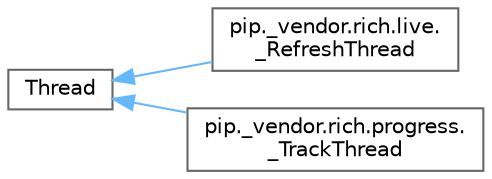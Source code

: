 digraph "Graphical Class Hierarchy"
{
 // LATEX_PDF_SIZE
  bgcolor="transparent";
  edge [fontname=Helvetica,fontsize=10,labelfontname=Helvetica,labelfontsize=10];
  node [fontname=Helvetica,fontsize=10,shape=box,height=0.2,width=0.4];
  rankdir="LR";
  Node0 [id="Node000000",label="Thread",height=0.2,width=0.4,color="grey40", fillcolor="white", style="filled",URL="$d0/d51/classThread.html",tooltip=" "];
  Node0 -> Node1 [id="edge5645_Node000000_Node000001",dir="back",color="steelblue1",style="solid",tooltip=" "];
  Node1 [id="Node000001",label="pip._vendor.rich.live.\l_RefreshThread",height=0.2,width=0.4,color="grey40", fillcolor="white", style="filled",URL="$d1/ddf/classpip_1_1__vendor_1_1rich_1_1live_1_1__RefreshThread.html",tooltip=" "];
  Node0 -> Node2 [id="edge5646_Node000000_Node000002",dir="back",color="steelblue1",style="solid",tooltip=" "];
  Node2 [id="Node000002",label="pip._vendor.rich.progress.\l_TrackThread",height=0.2,width=0.4,color="grey40", fillcolor="white", style="filled",URL="$dd/dd6/classpip_1_1__vendor_1_1rich_1_1progress_1_1__TrackThread.html",tooltip=" "];
}
